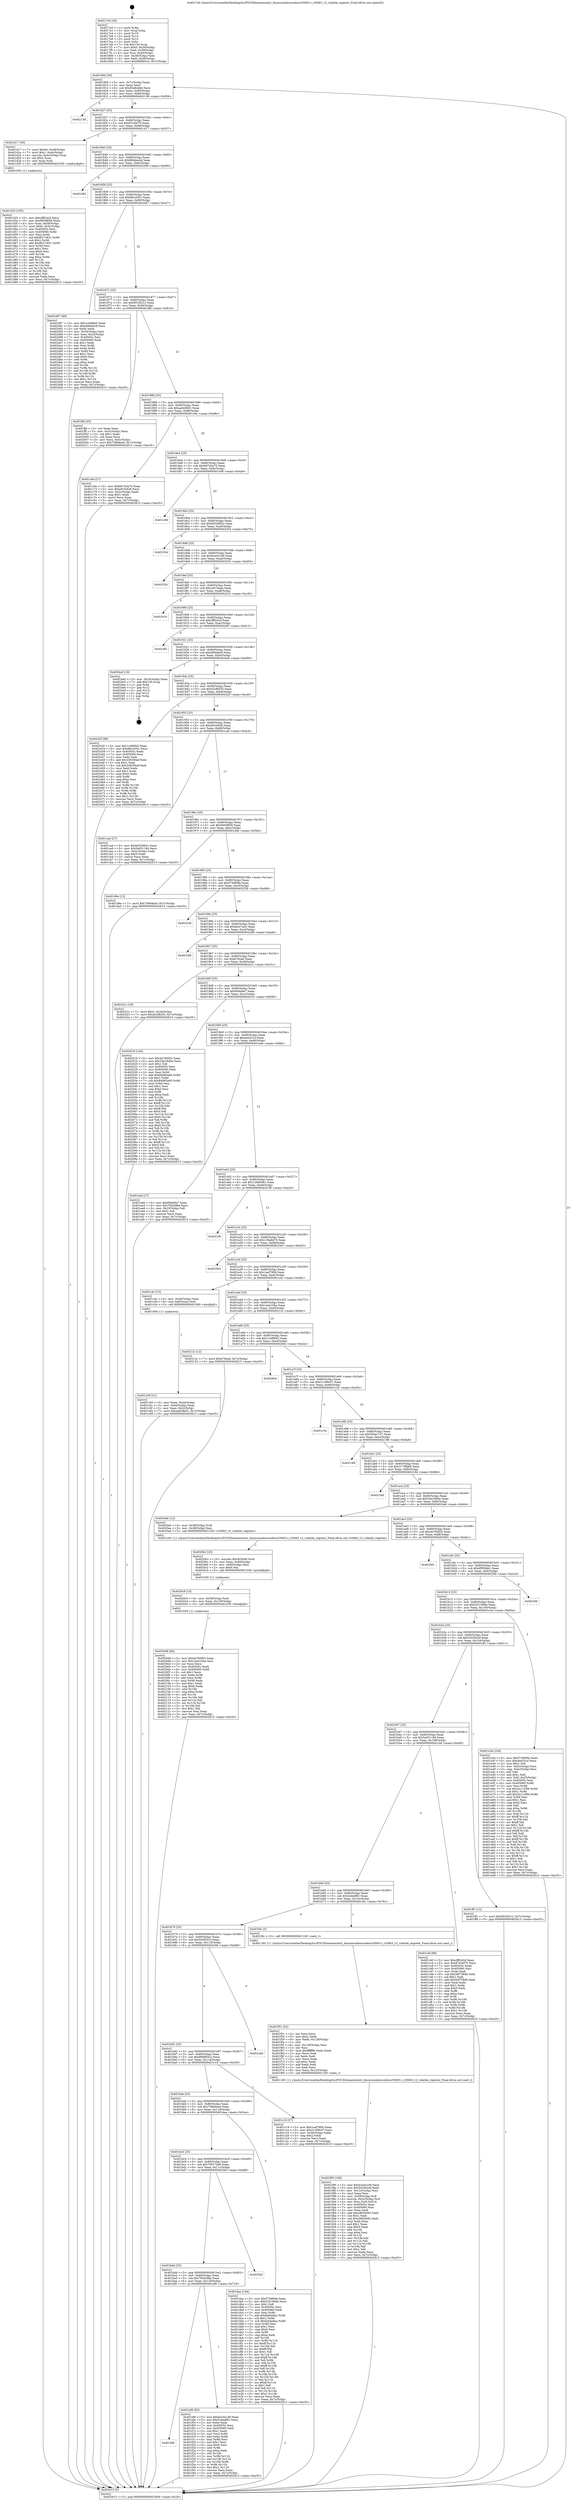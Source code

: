 digraph "0x4017e0" {
  label = "0x4017e0 (/mnt/c/Users/mathe/Desktop/tcc/POCII/binaries/extr_linuxsoundsoccodecsrt5663.c_rt5663_v2_volatile_register_Final-ollvm.out::main(0))"
  labelloc = "t"
  node[shape=record]

  Entry [label="",width=0.3,height=0.3,shape=circle,fillcolor=black,style=filled]
  "0x40180d" [label="{
     0x40180d [26]\l
     | [instrs]\l
     &nbsp;&nbsp;0x40180d \<+3\>: mov -0x7c(%rbp),%eax\l
     &nbsp;&nbsp;0x401810 \<+2\>: mov %eax,%ecx\l
     &nbsp;&nbsp;0x401812 \<+6\>: sub $0x83e8cb6d,%ecx\l
     &nbsp;&nbsp;0x401818 \<+3\>: mov %eax,-0x80(%rbp)\l
     &nbsp;&nbsp;0x40181b \<+6\>: mov %ecx,-0x84(%rbp)\l
     &nbsp;&nbsp;0x401821 \<+6\>: je 0000000000402138 \<main+0x958\>\l
  }"]
  "0x402138" [label="{
     0x402138\l
  }", style=dashed]
  "0x401827" [label="{
     0x401827 [25]\l
     | [instrs]\l
     &nbsp;&nbsp;0x401827 \<+5\>: jmp 000000000040182c \<main+0x4c\>\l
     &nbsp;&nbsp;0x40182c \<+3\>: mov -0x80(%rbp),%eax\l
     &nbsp;&nbsp;0x40182f \<+5\>: sub $0x87e3ef70,%eax\l
     &nbsp;&nbsp;0x401834 \<+6\>: mov %eax,-0x88(%rbp)\l
     &nbsp;&nbsp;0x40183a \<+6\>: je 0000000000401d17 \<main+0x537\>\l
  }"]
  Exit [label="",width=0.3,height=0.3,shape=circle,fillcolor=black,style=filled,peripheries=2]
  "0x401d17" [label="{
     0x401d17 [30]\l
     | [instrs]\l
     &nbsp;&nbsp;0x401d17 \<+7\>: movl $0x64,-0x48(%rbp)\l
     &nbsp;&nbsp;0x401d1e \<+7\>: movl $0x1,-0x4c(%rbp)\l
     &nbsp;&nbsp;0x401d25 \<+4\>: movslq -0x4c(%rbp),%rax\l
     &nbsp;&nbsp;0x401d29 \<+4\>: shl $0x2,%rax\l
     &nbsp;&nbsp;0x401d2d \<+3\>: mov %rax,%rdi\l
     &nbsp;&nbsp;0x401d30 \<+5\>: call 0000000000401050 \<malloc@plt\>\l
     | [calls]\l
     &nbsp;&nbsp;0x401050 \{1\} (unknown)\l
  }"]
  "0x401840" [label="{
     0x401840 [25]\l
     | [instrs]\l
     &nbsp;&nbsp;0x401840 \<+5\>: jmp 0000000000401845 \<main+0x65\>\l
     &nbsp;&nbsp;0x401845 \<+3\>: mov -0x80(%rbp),%eax\l
     &nbsp;&nbsp;0x401848 \<+5\>: sub $0x88d4ee4d,%eax\l
     &nbsp;&nbsp;0x40184d \<+6\>: mov %eax,-0x8c(%rbp)\l
     &nbsp;&nbsp;0x401853 \<+6\>: je 0000000000402360 \<main+0xb80\>\l
  }"]
  "0x4020d8" [label="{
     0x4020d8 [84]\l
     | [instrs]\l
     &nbsp;&nbsp;0x4020d8 \<+5\>: mov $0x4e760f25,%eax\l
     &nbsp;&nbsp;0x4020dd \<+5\>: mov $0x1ae41bba,%esi\l
     &nbsp;&nbsp;0x4020e2 \<+2\>: xor %ecx,%ecx\l
     &nbsp;&nbsp;0x4020e4 \<+7\>: mov 0x40505c,%edx\l
     &nbsp;&nbsp;0x4020eb \<+8\>: mov 0x405060,%r8d\l
     &nbsp;&nbsp;0x4020f3 \<+3\>: sub $0x1,%ecx\l
     &nbsp;&nbsp;0x4020f6 \<+3\>: mov %edx,%r9d\l
     &nbsp;&nbsp;0x4020f9 \<+3\>: add %ecx,%r9d\l
     &nbsp;&nbsp;0x4020fc \<+4\>: imul %r9d,%edx\l
     &nbsp;&nbsp;0x402100 \<+3\>: and $0x1,%edx\l
     &nbsp;&nbsp;0x402103 \<+3\>: cmp $0x0,%edx\l
     &nbsp;&nbsp;0x402106 \<+4\>: sete %r10b\l
     &nbsp;&nbsp;0x40210a \<+4\>: cmp $0xa,%r8d\l
     &nbsp;&nbsp;0x40210e \<+4\>: setl %r11b\l
     &nbsp;&nbsp;0x402112 \<+3\>: mov %r10b,%bl\l
     &nbsp;&nbsp;0x402115 \<+3\>: and %r11b,%bl\l
     &nbsp;&nbsp;0x402118 \<+3\>: xor %r11b,%r10b\l
     &nbsp;&nbsp;0x40211b \<+3\>: or %r10b,%bl\l
     &nbsp;&nbsp;0x40211e \<+3\>: test $0x1,%bl\l
     &nbsp;&nbsp;0x402121 \<+3\>: cmovne %esi,%eax\l
     &nbsp;&nbsp;0x402124 \<+3\>: mov %eax,-0x7c(%rbp)\l
     &nbsp;&nbsp;0x402127 \<+5\>: jmp 0000000000402615 \<main+0xe35\>\l
  }"]
  "0x402360" [label="{
     0x402360\l
  }", style=dashed]
  "0x401859" [label="{
     0x401859 [25]\l
     | [instrs]\l
     &nbsp;&nbsp;0x401859 \<+5\>: jmp 000000000040185e \<main+0x7e\>\l
     &nbsp;&nbsp;0x40185e \<+3\>: mov -0x80(%rbp),%eax\l
     &nbsp;&nbsp;0x401861 \<+5\>: sub $0x8fec4301,%eax\l
     &nbsp;&nbsp;0x401866 \<+6\>: mov %eax,-0x90(%rbp)\l
     &nbsp;&nbsp;0x40186c \<+6\>: je 0000000000402487 \<main+0xca7\>\l
  }"]
  "0x4020c9" [label="{
     0x4020c9 [15]\l
     | [instrs]\l
     &nbsp;&nbsp;0x4020c9 \<+4\>: mov -0x58(%rbp),%rdi\l
     &nbsp;&nbsp;0x4020cd \<+6\>: mov %eax,-0x130(%rbp)\l
     &nbsp;&nbsp;0x4020d3 \<+5\>: call 0000000000401030 \<free@plt\>\l
     | [calls]\l
     &nbsp;&nbsp;0x401030 \{1\} (unknown)\l
  }"]
  "0x402487" [label="{
     0x402487 [89]\l
     | [instrs]\l
     &nbsp;&nbsp;0x402487 \<+5\>: mov $0x1c488fe5,%eax\l
     &nbsp;&nbsp;0x40248c \<+5\>: mov $0xd0fdebc8,%ecx\l
     &nbsp;&nbsp;0x402491 \<+2\>: xor %edx,%edx\l
     &nbsp;&nbsp;0x402493 \<+3\>: mov -0x34(%rbp),%esi\l
     &nbsp;&nbsp;0x402496 \<+3\>: mov %esi,-0x24(%rbp)\l
     &nbsp;&nbsp;0x402499 \<+7\>: mov 0x40505c,%esi\l
     &nbsp;&nbsp;0x4024a0 \<+7\>: mov 0x405060,%edi\l
     &nbsp;&nbsp;0x4024a7 \<+3\>: sub $0x1,%edx\l
     &nbsp;&nbsp;0x4024aa \<+3\>: mov %esi,%r8d\l
     &nbsp;&nbsp;0x4024ad \<+3\>: add %edx,%r8d\l
     &nbsp;&nbsp;0x4024b0 \<+4\>: imul %r8d,%esi\l
     &nbsp;&nbsp;0x4024b4 \<+3\>: and $0x1,%esi\l
     &nbsp;&nbsp;0x4024b7 \<+3\>: cmp $0x0,%esi\l
     &nbsp;&nbsp;0x4024ba \<+4\>: sete %r9b\l
     &nbsp;&nbsp;0x4024be \<+3\>: cmp $0xa,%edi\l
     &nbsp;&nbsp;0x4024c1 \<+4\>: setl %r10b\l
     &nbsp;&nbsp;0x4024c5 \<+3\>: mov %r9b,%r11b\l
     &nbsp;&nbsp;0x4024c8 \<+3\>: and %r10b,%r11b\l
     &nbsp;&nbsp;0x4024cb \<+3\>: xor %r10b,%r9b\l
     &nbsp;&nbsp;0x4024ce \<+3\>: or %r9b,%r11b\l
     &nbsp;&nbsp;0x4024d1 \<+4\>: test $0x1,%r11b\l
     &nbsp;&nbsp;0x4024d5 \<+3\>: cmovne %ecx,%eax\l
     &nbsp;&nbsp;0x4024d8 \<+3\>: mov %eax,-0x7c(%rbp)\l
     &nbsp;&nbsp;0x4024db \<+5\>: jmp 0000000000402615 \<main+0xe35\>\l
  }"]
  "0x401872" [label="{
     0x401872 [25]\l
     | [instrs]\l
     &nbsp;&nbsp;0x401872 \<+5\>: jmp 0000000000401877 \<main+0x97\>\l
     &nbsp;&nbsp;0x401877 \<+3\>: mov -0x80(%rbp),%eax\l
     &nbsp;&nbsp;0x40187a \<+5\>: sub $0x9f100212,%eax\l
     &nbsp;&nbsp;0x40187f \<+6\>: mov %eax,-0x94(%rbp)\l
     &nbsp;&nbsp;0x401885 \<+6\>: je 0000000000401ffd \<main+0x81d\>\l
  }"]
  "0x4020b2" [label="{
     0x4020b2 [23]\l
     | [instrs]\l
     &nbsp;&nbsp;0x4020b2 \<+10\>: movabs $0x4030d6,%rdi\l
     &nbsp;&nbsp;0x4020bc \<+3\>: mov %eax,-0x60(%rbp)\l
     &nbsp;&nbsp;0x4020bf \<+3\>: mov -0x60(%rbp),%esi\l
     &nbsp;&nbsp;0x4020c2 \<+2\>: mov $0x0,%al\l
     &nbsp;&nbsp;0x4020c4 \<+5\>: call 0000000000401040 \<printf@plt\>\l
     | [calls]\l
     &nbsp;&nbsp;0x401040 \{1\} (unknown)\l
  }"]
  "0x401ffd" [label="{
     0x401ffd [25]\l
     | [instrs]\l
     &nbsp;&nbsp;0x401ffd \<+2\>: xor %eax,%eax\l
     &nbsp;&nbsp;0x401fff \<+3\>: mov -0x5c(%rbp),%ecx\l
     &nbsp;&nbsp;0x402002 \<+3\>: sub $0x1,%eax\l
     &nbsp;&nbsp;0x402005 \<+2\>: sub %eax,%ecx\l
     &nbsp;&nbsp;0x402007 \<+3\>: mov %ecx,-0x5c(%rbp)\l
     &nbsp;&nbsp;0x40200a \<+7\>: movl $0x7586dea0,-0x7c(%rbp)\l
     &nbsp;&nbsp;0x402011 \<+5\>: jmp 0000000000402615 \<main+0xe35\>\l
  }"]
  "0x40188b" [label="{
     0x40188b [25]\l
     | [instrs]\l
     &nbsp;&nbsp;0x40188b \<+5\>: jmp 0000000000401890 \<main+0xb0\>\l
     &nbsp;&nbsp;0x401890 \<+3\>: mov -0x80(%rbp),%eax\l
     &nbsp;&nbsp;0x401893 \<+5\>: sub $0xaa0c8b91,%eax\l
     &nbsp;&nbsp;0x401898 \<+6\>: mov %eax,-0x98(%rbp)\l
     &nbsp;&nbsp;0x40189e \<+6\>: je 0000000000401c6e \<main+0x48e\>\l
  }"]
  "0x401f85" [label="{
     0x401f85 [108]\l
     | [instrs]\l
     &nbsp;&nbsp;0x401f85 \<+5\>: mov $0xbce3e1d9,%ecx\l
     &nbsp;&nbsp;0x401f8a \<+5\>: mov $0x5425b2ef,%edx\l
     &nbsp;&nbsp;0x401f8f \<+6\>: mov -0x12c(%rbp),%esi\l
     &nbsp;&nbsp;0x401f95 \<+3\>: imul %eax,%esi\l
     &nbsp;&nbsp;0x401f98 \<+4\>: mov -0x58(%rbp),%r8\l
     &nbsp;&nbsp;0x401f9c \<+4\>: movslq -0x5c(%rbp),%r9\l
     &nbsp;&nbsp;0x401fa0 \<+4\>: mov %esi,(%r8,%r9,4)\l
     &nbsp;&nbsp;0x401fa4 \<+7\>: mov 0x40505c,%eax\l
     &nbsp;&nbsp;0x401fab \<+7\>: mov 0x405060,%esi\l
     &nbsp;&nbsp;0x401fb2 \<+2\>: mov %eax,%edi\l
     &nbsp;&nbsp;0x401fb4 \<+6\>: add $0xc982b092,%edi\l
     &nbsp;&nbsp;0x401fba \<+3\>: sub $0x1,%edi\l
     &nbsp;&nbsp;0x401fbd \<+6\>: sub $0xc982b092,%edi\l
     &nbsp;&nbsp;0x401fc3 \<+3\>: imul %edi,%eax\l
     &nbsp;&nbsp;0x401fc6 \<+3\>: and $0x1,%eax\l
     &nbsp;&nbsp;0x401fc9 \<+3\>: cmp $0x0,%eax\l
     &nbsp;&nbsp;0x401fcc \<+4\>: sete %r10b\l
     &nbsp;&nbsp;0x401fd0 \<+3\>: cmp $0xa,%esi\l
     &nbsp;&nbsp;0x401fd3 \<+4\>: setl %r11b\l
     &nbsp;&nbsp;0x401fd7 \<+3\>: mov %r10b,%bl\l
     &nbsp;&nbsp;0x401fda \<+3\>: and %r11b,%bl\l
     &nbsp;&nbsp;0x401fdd \<+3\>: xor %r11b,%r10b\l
     &nbsp;&nbsp;0x401fe0 \<+3\>: or %r10b,%bl\l
     &nbsp;&nbsp;0x401fe3 \<+3\>: test $0x1,%bl\l
     &nbsp;&nbsp;0x401fe6 \<+3\>: cmovne %edx,%ecx\l
     &nbsp;&nbsp;0x401fe9 \<+3\>: mov %ecx,-0x7c(%rbp)\l
     &nbsp;&nbsp;0x401fec \<+5\>: jmp 0000000000402615 \<main+0xe35\>\l
  }"]
  "0x401c6e" [label="{
     0x401c6e [27]\l
     | [instrs]\l
     &nbsp;&nbsp;0x401c6e \<+5\>: mov $0xb6743a70,%eax\l
     &nbsp;&nbsp;0x401c73 \<+5\>: mov $0xe91fc828,%ecx\l
     &nbsp;&nbsp;0x401c78 \<+3\>: mov -0x2c(%rbp),%edx\l
     &nbsp;&nbsp;0x401c7b \<+3\>: cmp $0x1,%edx\l
     &nbsp;&nbsp;0x401c7e \<+3\>: cmovl %ecx,%eax\l
     &nbsp;&nbsp;0x401c81 \<+3\>: mov %eax,-0x7c(%rbp)\l
     &nbsp;&nbsp;0x401c84 \<+5\>: jmp 0000000000402615 \<main+0xe35\>\l
  }"]
  "0x4018a4" [label="{
     0x4018a4 [25]\l
     | [instrs]\l
     &nbsp;&nbsp;0x4018a4 \<+5\>: jmp 00000000004018a9 \<main+0xc9\>\l
     &nbsp;&nbsp;0x4018a9 \<+3\>: mov -0x80(%rbp),%eax\l
     &nbsp;&nbsp;0x4018ac \<+5\>: sub $0xb6743a70,%eax\l
     &nbsp;&nbsp;0x4018b1 \<+6\>: mov %eax,-0x9c(%rbp)\l
     &nbsp;&nbsp;0x4018b7 \<+6\>: je 0000000000401c89 \<main+0x4a9\>\l
  }"]
  "0x401f51" [label="{
     0x401f51 [52]\l
     | [instrs]\l
     &nbsp;&nbsp;0x401f51 \<+2\>: xor %ecx,%ecx\l
     &nbsp;&nbsp;0x401f53 \<+5\>: mov $0x2,%edx\l
     &nbsp;&nbsp;0x401f58 \<+6\>: mov %edx,-0x128(%rbp)\l
     &nbsp;&nbsp;0x401f5e \<+1\>: cltd\l
     &nbsp;&nbsp;0x401f5f \<+6\>: mov -0x128(%rbp),%esi\l
     &nbsp;&nbsp;0x401f65 \<+2\>: idiv %esi\l
     &nbsp;&nbsp;0x401f67 \<+6\>: imul $0xfffffffe,%edx,%edx\l
     &nbsp;&nbsp;0x401f6d \<+2\>: mov %ecx,%edi\l
     &nbsp;&nbsp;0x401f6f \<+2\>: sub %edx,%edi\l
     &nbsp;&nbsp;0x401f71 \<+2\>: mov %ecx,%edx\l
     &nbsp;&nbsp;0x401f73 \<+3\>: sub $0x1,%edx\l
     &nbsp;&nbsp;0x401f76 \<+2\>: add %edx,%edi\l
     &nbsp;&nbsp;0x401f78 \<+2\>: sub %edi,%ecx\l
     &nbsp;&nbsp;0x401f7a \<+6\>: mov %ecx,-0x12c(%rbp)\l
     &nbsp;&nbsp;0x401f80 \<+5\>: call 0000000000401160 \<next_i\>\l
     | [calls]\l
     &nbsp;&nbsp;0x401160 \{1\} (/mnt/c/Users/mathe/Desktop/tcc/POCII/binaries/extr_linuxsoundsoccodecsrt5663.c_rt5663_v2_volatile_register_Final-ollvm.out::next_i)\l
  }"]
  "0x401c89" [label="{
     0x401c89\l
  }", style=dashed]
  "0x4018bd" [label="{
     0x4018bd [25]\l
     | [instrs]\l
     &nbsp;&nbsp;0x4018bd \<+5\>: jmp 00000000004018c2 \<main+0xe2\>\l
     &nbsp;&nbsp;0x4018c2 \<+3\>: mov -0x80(%rbp),%eax\l
     &nbsp;&nbsp;0x4018c5 \<+5\>: sub $0xb935882c,%eax\l
     &nbsp;&nbsp;0x4018ca \<+6\>: mov %eax,-0xa0(%rbp)\l
     &nbsp;&nbsp;0x4018d0 \<+6\>: je 0000000000402354 \<main+0xb74\>\l
  }"]
  "0x401bf6" [label="{
     0x401bf6\l
  }", style=dashed]
  "0x402354" [label="{
     0x402354\l
  }", style=dashed]
  "0x4018d6" [label="{
     0x4018d6 [25]\l
     | [instrs]\l
     &nbsp;&nbsp;0x4018d6 \<+5\>: jmp 00000000004018db \<main+0xfb\>\l
     &nbsp;&nbsp;0x4018db \<+3\>: mov -0x80(%rbp),%eax\l
     &nbsp;&nbsp;0x4018de \<+5\>: sub $0xbce3e1d9,%eax\l
     &nbsp;&nbsp;0x4018e3 \<+6\>: mov %eax,-0xa4(%rbp)\l
     &nbsp;&nbsp;0x4018e9 \<+6\>: je 0000000000402534 \<main+0xd54\>\l
  }"]
  "0x401ef9" [label="{
     0x401ef9 [83]\l
     | [instrs]\l
     &nbsp;&nbsp;0x401ef9 \<+5\>: mov $0xbce3e1d9,%eax\l
     &nbsp;&nbsp;0x401efe \<+5\>: mov $0x5cded8f1,%ecx\l
     &nbsp;&nbsp;0x401f03 \<+2\>: xor %edx,%edx\l
     &nbsp;&nbsp;0x401f05 \<+7\>: mov 0x40505c,%esi\l
     &nbsp;&nbsp;0x401f0c \<+7\>: mov 0x405060,%edi\l
     &nbsp;&nbsp;0x401f13 \<+3\>: sub $0x1,%edx\l
     &nbsp;&nbsp;0x401f16 \<+3\>: mov %esi,%r8d\l
     &nbsp;&nbsp;0x401f19 \<+3\>: add %edx,%r8d\l
     &nbsp;&nbsp;0x401f1c \<+4\>: imul %r8d,%esi\l
     &nbsp;&nbsp;0x401f20 \<+3\>: and $0x1,%esi\l
     &nbsp;&nbsp;0x401f23 \<+3\>: cmp $0x0,%esi\l
     &nbsp;&nbsp;0x401f26 \<+4\>: sete %r9b\l
     &nbsp;&nbsp;0x401f2a \<+3\>: cmp $0xa,%edi\l
     &nbsp;&nbsp;0x401f2d \<+4\>: setl %r10b\l
     &nbsp;&nbsp;0x401f31 \<+3\>: mov %r9b,%r11b\l
     &nbsp;&nbsp;0x401f34 \<+3\>: and %r10b,%r11b\l
     &nbsp;&nbsp;0x401f37 \<+3\>: xor %r10b,%r9b\l
     &nbsp;&nbsp;0x401f3a \<+3\>: or %r9b,%r11b\l
     &nbsp;&nbsp;0x401f3d \<+4\>: test $0x1,%r11b\l
     &nbsp;&nbsp;0x401f41 \<+3\>: cmovne %ecx,%eax\l
     &nbsp;&nbsp;0x401f44 \<+3\>: mov %eax,-0x7c(%rbp)\l
     &nbsp;&nbsp;0x401f47 \<+5\>: jmp 0000000000402615 \<main+0xe35\>\l
  }"]
  "0x402534" [label="{
     0x402534\l
  }", style=dashed]
  "0x4018ef" [label="{
     0x4018ef [25]\l
     | [instrs]\l
     &nbsp;&nbsp;0x4018ef \<+5\>: jmp 00000000004018f4 \<main+0x114\>\l
     &nbsp;&nbsp;0x4018f4 \<+3\>: mov -0x80(%rbp),%eax\l
     &nbsp;&nbsp;0x4018f7 \<+5\>: sub $0xce079aab,%eax\l
     &nbsp;&nbsp;0x4018fc \<+6\>: mov %eax,-0xa8(%rbp)\l
     &nbsp;&nbsp;0x401902 \<+6\>: je 0000000000402410 \<main+0xc30\>\l
  }"]
  "0x401bdd" [label="{
     0x401bdd [25]\l
     | [instrs]\l
     &nbsp;&nbsp;0x401bdd \<+5\>: jmp 0000000000401be2 \<main+0x402\>\l
     &nbsp;&nbsp;0x401be2 \<+3\>: mov -0x80(%rbp),%eax\l
     &nbsp;&nbsp;0x401be5 \<+5\>: sub $0x7f5d288a,%eax\l
     &nbsp;&nbsp;0x401bea \<+6\>: mov %eax,-0x120(%rbp)\l
     &nbsp;&nbsp;0x401bf0 \<+6\>: je 0000000000401ef9 \<main+0x719\>\l
  }"]
  "0x402410" [label="{
     0x402410\l
  }", style=dashed]
  "0x401908" [label="{
     0x401908 [25]\l
     | [instrs]\l
     &nbsp;&nbsp;0x401908 \<+5\>: jmp 000000000040190d \<main+0x12d\>\l
     &nbsp;&nbsp;0x40190d \<+3\>: mov -0x80(%rbp),%eax\l
     &nbsp;&nbsp;0x401910 \<+5\>: sub $0xcfff242d,%eax\l
     &nbsp;&nbsp;0x401915 \<+6\>: mov %eax,-0xac(%rbp)\l
     &nbsp;&nbsp;0x40191b \<+6\>: je 00000000004024f3 \<main+0xd13\>\l
  }"]
  "0x4025bf" [label="{
     0x4025bf\l
  }", style=dashed]
  "0x4024f3" [label="{
     0x4024f3\l
  }", style=dashed]
  "0x401921" [label="{
     0x401921 [25]\l
     | [instrs]\l
     &nbsp;&nbsp;0x401921 \<+5\>: jmp 0000000000401926 \<main+0x146\>\l
     &nbsp;&nbsp;0x401926 \<+3\>: mov -0x80(%rbp),%eax\l
     &nbsp;&nbsp;0x401929 \<+5\>: sub $0xd0fdebc8,%eax\l
     &nbsp;&nbsp;0x40192e \<+6\>: mov %eax,-0xb0(%rbp)\l
     &nbsp;&nbsp;0x401934 \<+6\>: je 00000000004024e0 \<main+0xd00\>\l
  }"]
  "0x401bc4" [label="{
     0x401bc4 [25]\l
     | [instrs]\l
     &nbsp;&nbsp;0x401bc4 \<+5\>: jmp 0000000000401bc9 \<main+0x3e9\>\l
     &nbsp;&nbsp;0x401bc9 \<+3\>: mov -0x80(%rbp),%eax\l
     &nbsp;&nbsp;0x401bcc \<+5\>: sub $0x76917dd0,%eax\l
     &nbsp;&nbsp;0x401bd1 \<+6\>: mov %eax,-0x11c(%rbp)\l
     &nbsp;&nbsp;0x401bd7 \<+6\>: je 00000000004025bf \<main+0xddf\>\l
  }"]
  "0x4024e0" [label="{
     0x4024e0 [19]\l
     | [instrs]\l
     &nbsp;&nbsp;0x4024e0 \<+3\>: mov -0x24(%rbp),%eax\l
     &nbsp;&nbsp;0x4024e3 \<+7\>: add $0x130,%rsp\l
     &nbsp;&nbsp;0x4024ea \<+1\>: pop %rbx\l
     &nbsp;&nbsp;0x4024eb \<+2\>: pop %r12\l
     &nbsp;&nbsp;0x4024ed \<+2\>: pop %r14\l
     &nbsp;&nbsp;0x4024ef \<+2\>: pop %r15\l
     &nbsp;&nbsp;0x4024f1 \<+1\>: pop %rbp\l
     &nbsp;&nbsp;0x4024f2 \<+1\>: ret\l
  }"]
  "0x40193a" [label="{
     0x40193a [25]\l
     | [instrs]\l
     &nbsp;&nbsp;0x40193a \<+5\>: jmp 000000000040193f \<main+0x15f\>\l
     &nbsp;&nbsp;0x40193f \<+3\>: mov -0x80(%rbp),%eax\l
     &nbsp;&nbsp;0x401942 \<+5\>: sub $0xd2cf8255,%eax\l
     &nbsp;&nbsp;0x401947 \<+6\>: mov %eax,-0xb4(%rbp)\l
     &nbsp;&nbsp;0x40194d \<+6\>: je 000000000040242f \<main+0xc4f\>\l
  }"]
  "0x401daa" [label="{
     0x401daa [144]\l
     | [instrs]\l
     &nbsp;&nbsp;0x401daa \<+5\>: mov $0xf73990fa,%eax\l
     &nbsp;&nbsp;0x401daf \<+5\>: mov $0x5251994e,%ecx\l
     &nbsp;&nbsp;0x401db4 \<+2\>: mov $0x1,%dl\l
     &nbsp;&nbsp;0x401db6 \<+7\>: mov 0x40505c,%esi\l
     &nbsp;&nbsp;0x401dbd \<+7\>: mov 0x405060,%edi\l
     &nbsp;&nbsp;0x401dc4 \<+3\>: mov %esi,%r8d\l
     &nbsp;&nbsp;0x401dc7 \<+7\>: add $0xfa0da9a2,%r8d\l
     &nbsp;&nbsp;0x401dce \<+4\>: sub $0x1,%r8d\l
     &nbsp;&nbsp;0x401dd2 \<+7\>: sub $0xfa0da9a2,%r8d\l
     &nbsp;&nbsp;0x401dd9 \<+4\>: imul %r8d,%esi\l
     &nbsp;&nbsp;0x401ddd \<+3\>: and $0x1,%esi\l
     &nbsp;&nbsp;0x401de0 \<+3\>: cmp $0x0,%esi\l
     &nbsp;&nbsp;0x401de3 \<+4\>: sete %r9b\l
     &nbsp;&nbsp;0x401de7 \<+3\>: cmp $0xa,%edi\l
     &nbsp;&nbsp;0x401dea \<+4\>: setl %r10b\l
     &nbsp;&nbsp;0x401dee \<+3\>: mov %r9b,%r11b\l
     &nbsp;&nbsp;0x401df1 \<+4\>: xor $0xff,%r11b\l
     &nbsp;&nbsp;0x401df5 \<+3\>: mov %r10b,%bl\l
     &nbsp;&nbsp;0x401df8 \<+3\>: xor $0xff,%bl\l
     &nbsp;&nbsp;0x401dfb \<+3\>: xor $0x1,%dl\l
     &nbsp;&nbsp;0x401dfe \<+3\>: mov %r11b,%r14b\l
     &nbsp;&nbsp;0x401e01 \<+4\>: and $0xff,%r14b\l
     &nbsp;&nbsp;0x401e05 \<+3\>: and %dl,%r9b\l
     &nbsp;&nbsp;0x401e08 \<+3\>: mov %bl,%r15b\l
     &nbsp;&nbsp;0x401e0b \<+4\>: and $0xff,%r15b\l
     &nbsp;&nbsp;0x401e0f \<+3\>: and %dl,%r10b\l
     &nbsp;&nbsp;0x401e12 \<+3\>: or %r9b,%r14b\l
     &nbsp;&nbsp;0x401e15 \<+3\>: or %r10b,%r15b\l
     &nbsp;&nbsp;0x401e18 \<+3\>: xor %r15b,%r14b\l
     &nbsp;&nbsp;0x401e1b \<+3\>: or %bl,%r11b\l
     &nbsp;&nbsp;0x401e1e \<+4\>: xor $0xff,%r11b\l
     &nbsp;&nbsp;0x401e22 \<+3\>: or $0x1,%dl\l
     &nbsp;&nbsp;0x401e25 \<+3\>: and %dl,%r11b\l
     &nbsp;&nbsp;0x401e28 \<+3\>: or %r11b,%r14b\l
     &nbsp;&nbsp;0x401e2b \<+4\>: test $0x1,%r14b\l
     &nbsp;&nbsp;0x401e2f \<+3\>: cmovne %ecx,%eax\l
     &nbsp;&nbsp;0x401e32 \<+3\>: mov %eax,-0x7c(%rbp)\l
     &nbsp;&nbsp;0x401e35 \<+5\>: jmp 0000000000402615 \<main+0xe35\>\l
  }"]
  "0x40242f" [label="{
     0x40242f [88]\l
     | [instrs]\l
     &nbsp;&nbsp;0x40242f \<+5\>: mov $0x1c488fe5,%eax\l
     &nbsp;&nbsp;0x402434 \<+5\>: mov $0x8fec4301,%ecx\l
     &nbsp;&nbsp;0x402439 \<+7\>: mov 0x40505c,%edx\l
     &nbsp;&nbsp;0x402440 \<+7\>: mov 0x405060,%esi\l
     &nbsp;&nbsp;0x402447 \<+2\>: mov %edx,%edi\l
     &nbsp;&nbsp;0x402449 \<+6\>: add $0x338394af,%edi\l
     &nbsp;&nbsp;0x40244f \<+3\>: sub $0x1,%edi\l
     &nbsp;&nbsp;0x402452 \<+6\>: sub $0x338394af,%edi\l
     &nbsp;&nbsp;0x402458 \<+3\>: imul %edi,%edx\l
     &nbsp;&nbsp;0x40245b \<+3\>: and $0x1,%edx\l
     &nbsp;&nbsp;0x40245e \<+3\>: cmp $0x0,%edx\l
     &nbsp;&nbsp;0x402461 \<+4\>: sete %r8b\l
     &nbsp;&nbsp;0x402465 \<+3\>: cmp $0xa,%esi\l
     &nbsp;&nbsp;0x402468 \<+4\>: setl %r9b\l
     &nbsp;&nbsp;0x40246c \<+3\>: mov %r8b,%r10b\l
     &nbsp;&nbsp;0x40246f \<+3\>: and %r9b,%r10b\l
     &nbsp;&nbsp;0x402472 \<+3\>: xor %r9b,%r8b\l
     &nbsp;&nbsp;0x402475 \<+3\>: or %r8b,%r10b\l
     &nbsp;&nbsp;0x402478 \<+4\>: test $0x1,%r10b\l
     &nbsp;&nbsp;0x40247c \<+3\>: cmovne %ecx,%eax\l
     &nbsp;&nbsp;0x40247f \<+3\>: mov %eax,-0x7c(%rbp)\l
     &nbsp;&nbsp;0x402482 \<+5\>: jmp 0000000000402615 \<main+0xe35\>\l
  }"]
  "0x401953" [label="{
     0x401953 [25]\l
     | [instrs]\l
     &nbsp;&nbsp;0x401953 \<+5\>: jmp 0000000000401958 \<main+0x178\>\l
     &nbsp;&nbsp;0x401958 \<+3\>: mov -0x80(%rbp),%eax\l
     &nbsp;&nbsp;0x40195b \<+5\>: sub $0xe91fc828,%eax\l
     &nbsp;&nbsp;0x401960 \<+6\>: mov %eax,-0xb8(%rbp)\l
     &nbsp;&nbsp;0x401966 \<+6\>: je 0000000000401ca4 \<main+0x4c4\>\l
  }"]
  "0x401d35" [label="{
     0x401d35 [105]\l
     | [instrs]\l
     &nbsp;&nbsp;0x401d35 \<+5\>: mov $0xcfff242d,%ecx\l
     &nbsp;&nbsp;0x401d3a \<+5\>: mov $0xf405f859,%edx\l
     &nbsp;&nbsp;0x401d3f \<+4\>: mov %rax,-0x58(%rbp)\l
     &nbsp;&nbsp;0x401d43 \<+7\>: movl $0x0,-0x5c(%rbp)\l
     &nbsp;&nbsp;0x401d4a \<+7\>: mov 0x40505c,%esi\l
     &nbsp;&nbsp;0x401d51 \<+8\>: mov 0x405060,%r8d\l
     &nbsp;&nbsp;0x401d59 \<+3\>: mov %esi,%r9d\l
     &nbsp;&nbsp;0x401d5c \<+7\>: sub $0xfb27c831,%r9d\l
     &nbsp;&nbsp;0x401d63 \<+4\>: sub $0x1,%r9d\l
     &nbsp;&nbsp;0x401d67 \<+7\>: add $0xfb27c831,%r9d\l
     &nbsp;&nbsp;0x401d6e \<+4\>: imul %r9d,%esi\l
     &nbsp;&nbsp;0x401d72 \<+3\>: and $0x1,%esi\l
     &nbsp;&nbsp;0x401d75 \<+3\>: cmp $0x0,%esi\l
     &nbsp;&nbsp;0x401d78 \<+4\>: sete %r10b\l
     &nbsp;&nbsp;0x401d7c \<+4\>: cmp $0xa,%r8d\l
     &nbsp;&nbsp;0x401d80 \<+4\>: setl %r11b\l
     &nbsp;&nbsp;0x401d84 \<+3\>: mov %r10b,%bl\l
     &nbsp;&nbsp;0x401d87 \<+3\>: and %r11b,%bl\l
     &nbsp;&nbsp;0x401d8a \<+3\>: xor %r11b,%r10b\l
     &nbsp;&nbsp;0x401d8d \<+3\>: or %r10b,%bl\l
     &nbsp;&nbsp;0x401d90 \<+3\>: test $0x1,%bl\l
     &nbsp;&nbsp;0x401d93 \<+3\>: cmovne %edx,%ecx\l
     &nbsp;&nbsp;0x401d96 \<+3\>: mov %ecx,-0x7c(%rbp)\l
     &nbsp;&nbsp;0x401d99 \<+5\>: jmp 0000000000402615 \<main+0xe35\>\l
  }"]
  "0x401ca4" [label="{
     0x401ca4 [27]\l
     | [instrs]\l
     &nbsp;&nbsp;0x401ca4 \<+5\>: mov $0xb935882c,%eax\l
     &nbsp;&nbsp;0x401ca9 \<+5\>: mov $0x5a051184,%ecx\l
     &nbsp;&nbsp;0x401cae \<+3\>: mov -0x2c(%rbp),%edx\l
     &nbsp;&nbsp;0x401cb1 \<+3\>: cmp $0x0,%edx\l
     &nbsp;&nbsp;0x401cb4 \<+3\>: cmove %ecx,%eax\l
     &nbsp;&nbsp;0x401cb7 \<+3\>: mov %eax,-0x7c(%rbp)\l
     &nbsp;&nbsp;0x401cba \<+5\>: jmp 0000000000402615 \<main+0xe35\>\l
  }"]
  "0x40196c" [label="{
     0x40196c [25]\l
     | [instrs]\l
     &nbsp;&nbsp;0x40196c \<+5\>: jmp 0000000000401971 \<main+0x191\>\l
     &nbsp;&nbsp;0x401971 \<+3\>: mov -0x80(%rbp),%eax\l
     &nbsp;&nbsp;0x401974 \<+5\>: sub $0xf405f859,%eax\l
     &nbsp;&nbsp;0x401979 \<+6\>: mov %eax,-0xbc(%rbp)\l
     &nbsp;&nbsp;0x40197f \<+6\>: je 0000000000401d9e \<main+0x5be\>\l
  }"]
  "0x401c59" [label="{
     0x401c59 [21]\l
     | [instrs]\l
     &nbsp;&nbsp;0x401c59 \<+3\>: mov %eax,-0x44(%rbp)\l
     &nbsp;&nbsp;0x401c5c \<+3\>: mov -0x44(%rbp),%eax\l
     &nbsp;&nbsp;0x401c5f \<+3\>: mov %eax,-0x2c(%rbp)\l
     &nbsp;&nbsp;0x401c62 \<+7\>: movl $0xaa0c8b91,-0x7c(%rbp)\l
     &nbsp;&nbsp;0x401c69 \<+5\>: jmp 0000000000402615 \<main+0xe35\>\l
  }"]
  "0x401d9e" [label="{
     0x401d9e [12]\l
     | [instrs]\l
     &nbsp;&nbsp;0x401d9e \<+7\>: movl $0x7586dea0,-0x7c(%rbp)\l
     &nbsp;&nbsp;0x401da5 \<+5\>: jmp 0000000000402615 \<main+0xe35\>\l
  }"]
  "0x401985" [label="{
     0x401985 [25]\l
     | [instrs]\l
     &nbsp;&nbsp;0x401985 \<+5\>: jmp 000000000040198a \<main+0x1aa\>\l
     &nbsp;&nbsp;0x40198a \<+3\>: mov -0x80(%rbp),%eax\l
     &nbsp;&nbsp;0x40198d \<+5\>: sub $0xf73990fa,%eax\l
     &nbsp;&nbsp;0x401992 \<+6\>: mov %eax,-0xc0(%rbp)\l
     &nbsp;&nbsp;0x401998 \<+6\>: je 0000000000402528 \<main+0xd48\>\l
  }"]
  "0x4017e0" [label="{
     0x4017e0 [45]\l
     | [instrs]\l
     &nbsp;&nbsp;0x4017e0 \<+1\>: push %rbp\l
     &nbsp;&nbsp;0x4017e1 \<+3\>: mov %rsp,%rbp\l
     &nbsp;&nbsp;0x4017e4 \<+2\>: push %r15\l
     &nbsp;&nbsp;0x4017e6 \<+2\>: push %r14\l
     &nbsp;&nbsp;0x4017e8 \<+2\>: push %r12\l
     &nbsp;&nbsp;0x4017ea \<+1\>: push %rbx\l
     &nbsp;&nbsp;0x4017eb \<+7\>: sub $0x130,%rsp\l
     &nbsp;&nbsp;0x4017f2 \<+7\>: movl $0x0,-0x34(%rbp)\l
     &nbsp;&nbsp;0x4017f9 \<+3\>: mov %edi,-0x38(%rbp)\l
     &nbsp;&nbsp;0x4017fc \<+4\>: mov %rsi,-0x40(%rbp)\l
     &nbsp;&nbsp;0x401800 \<+3\>: mov -0x38(%rbp),%edi\l
     &nbsp;&nbsp;0x401803 \<+3\>: mov %edi,-0x30(%rbp)\l
     &nbsp;&nbsp;0x401806 \<+7\>: movl $0x666893c2,-0x7c(%rbp)\l
  }"]
  "0x402528" [label="{
     0x402528\l
  }", style=dashed]
  "0x40199e" [label="{
     0x40199e [25]\l
     | [instrs]\l
     &nbsp;&nbsp;0x40199e \<+5\>: jmp 00000000004019a3 \<main+0x1c3\>\l
     &nbsp;&nbsp;0x4019a3 \<+3\>: mov -0x80(%rbp),%eax\l
     &nbsp;&nbsp;0x4019a6 \<+5\>: sub $0xfac07a03,%eax\l
     &nbsp;&nbsp;0x4019ab \<+6\>: mov %eax,-0xc4(%rbp)\l
     &nbsp;&nbsp;0x4019b1 \<+6\>: je 0000000000402286 \<main+0xaa6\>\l
  }"]
  "0x402615" [label="{
     0x402615 [5]\l
     | [instrs]\l
     &nbsp;&nbsp;0x402615 \<+5\>: jmp 000000000040180d \<main+0x2d\>\l
  }"]
  "0x402286" [label="{
     0x402286\l
  }", style=dashed]
  "0x4019b7" [label="{
     0x4019b7 [25]\l
     | [instrs]\l
     &nbsp;&nbsp;0x4019b7 \<+5\>: jmp 00000000004019bc \<main+0x1dc\>\l
     &nbsp;&nbsp;0x4019bc \<+3\>: mov -0x80(%rbp),%eax\l
     &nbsp;&nbsp;0x4019bf \<+5\>: sub $0xb76ea6,%eax\l
     &nbsp;&nbsp;0x4019c4 \<+6\>: mov %eax,-0xc8(%rbp)\l
     &nbsp;&nbsp;0x4019ca \<+6\>: je 000000000040241c \<main+0xc3c\>\l
  }"]
  "0x401bab" [label="{
     0x401bab [25]\l
     | [instrs]\l
     &nbsp;&nbsp;0x401bab \<+5\>: jmp 0000000000401bb0 \<main+0x3d0\>\l
     &nbsp;&nbsp;0x401bb0 \<+3\>: mov -0x80(%rbp),%eax\l
     &nbsp;&nbsp;0x401bb3 \<+5\>: sub $0x7586dea0,%eax\l
     &nbsp;&nbsp;0x401bb8 \<+6\>: mov %eax,-0x118(%rbp)\l
     &nbsp;&nbsp;0x401bbe \<+6\>: je 0000000000401daa \<main+0x5ca\>\l
  }"]
  "0x40241c" [label="{
     0x40241c [19]\l
     | [instrs]\l
     &nbsp;&nbsp;0x40241c \<+7\>: movl $0x0,-0x34(%rbp)\l
     &nbsp;&nbsp;0x402423 \<+7\>: movl $0xd2cf8255,-0x7c(%rbp)\l
     &nbsp;&nbsp;0x40242a \<+5\>: jmp 0000000000402615 \<main+0xe35\>\l
  }"]
  "0x4019d0" [label="{
     0x4019d0 [25]\l
     | [instrs]\l
     &nbsp;&nbsp;0x4019d0 \<+5\>: jmp 00000000004019d5 \<main+0x1f5\>\l
     &nbsp;&nbsp;0x4019d5 \<+3\>: mov -0x80(%rbp),%eax\l
     &nbsp;&nbsp;0x4019d8 \<+5\>: sub $0x846d9a7,%eax\l
     &nbsp;&nbsp;0x4019dd \<+6\>: mov %eax,-0xcc(%rbp)\l
     &nbsp;&nbsp;0x4019e3 \<+6\>: je 0000000000402016 \<main+0x836\>\l
  }"]
  "0x401c19" [label="{
     0x401c19 [27]\l
     | [instrs]\l
     &nbsp;&nbsp;0x401c19 \<+5\>: mov $0x1aaf780b,%eax\l
     &nbsp;&nbsp;0x401c1e \<+5\>: mov $0x21c89e37,%ecx\l
     &nbsp;&nbsp;0x401c23 \<+3\>: mov -0x30(%rbp),%edx\l
     &nbsp;&nbsp;0x401c26 \<+3\>: cmp $0x2,%edx\l
     &nbsp;&nbsp;0x401c29 \<+3\>: cmovne %ecx,%eax\l
     &nbsp;&nbsp;0x401c2c \<+3\>: mov %eax,-0x7c(%rbp)\l
     &nbsp;&nbsp;0x401c2f \<+5\>: jmp 0000000000402615 \<main+0xe35\>\l
  }"]
  "0x402016" [label="{
     0x402016 [144]\l
     | [instrs]\l
     &nbsp;&nbsp;0x402016 \<+5\>: mov $0x4e760f25,%eax\l
     &nbsp;&nbsp;0x40201b \<+5\>: mov $0x34d18d0a,%ecx\l
     &nbsp;&nbsp;0x402020 \<+2\>: mov $0x1,%dl\l
     &nbsp;&nbsp;0x402022 \<+7\>: mov 0x40505c,%esi\l
     &nbsp;&nbsp;0x402029 \<+7\>: mov 0x405060,%edi\l
     &nbsp;&nbsp;0x402030 \<+3\>: mov %esi,%r8d\l
     &nbsp;&nbsp;0x402033 \<+7\>: add $0x84d83a60,%r8d\l
     &nbsp;&nbsp;0x40203a \<+4\>: sub $0x1,%r8d\l
     &nbsp;&nbsp;0x40203e \<+7\>: sub $0x84d83a60,%r8d\l
     &nbsp;&nbsp;0x402045 \<+4\>: imul %r8d,%esi\l
     &nbsp;&nbsp;0x402049 \<+3\>: and $0x1,%esi\l
     &nbsp;&nbsp;0x40204c \<+3\>: cmp $0x0,%esi\l
     &nbsp;&nbsp;0x40204f \<+4\>: sete %r9b\l
     &nbsp;&nbsp;0x402053 \<+3\>: cmp $0xa,%edi\l
     &nbsp;&nbsp;0x402056 \<+4\>: setl %r10b\l
     &nbsp;&nbsp;0x40205a \<+3\>: mov %r9b,%r11b\l
     &nbsp;&nbsp;0x40205d \<+4\>: xor $0xff,%r11b\l
     &nbsp;&nbsp;0x402061 \<+3\>: mov %r10b,%bl\l
     &nbsp;&nbsp;0x402064 \<+3\>: xor $0xff,%bl\l
     &nbsp;&nbsp;0x402067 \<+3\>: xor $0x0,%dl\l
     &nbsp;&nbsp;0x40206a \<+3\>: mov %r11b,%r14b\l
     &nbsp;&nbsp;0x40206d \<+4\>: and $0x0,%r14b\l
     &nbsp;&nbsp;0x402071 \<+3\>: and %dl,%r9b\l
     &nbsp;&nbsp;0x402074 \<+3\>: mov %bl,%r15b\l
     &nbsp;&nbsp;0x402077 \<+4\>: and $0x0,%r15b\l
     &nbsp;&nbsp;0x40207b \<+3\>: and %dl,%r10b\l
     &nbsp;&nbsp;0x40207e \<+3\>: or %r9b,%r14b\l
     &nbsp;&nbsp;0x402081 \<+3\>: or %r10b,%r15b\l
     &nbsp;&nbsp;0x402084 \<+3\>: xor %r15b,%r14b\l
     &nbsp;&nbsp;0x402087 \<+3\>: or %bl,%r11b\l
     &nbsp;&nbsp;0x40208a \<+4\>: xor $0xff,%r11b\l
     &nbsp;&nbsp;0x40208e \<+3\>: or $0x0,%dl\l
     &nbsp;&nbsp;0x402091 \<+3\>: and %dl,%r11b\l
     &nbsp;&nbsp;0x402094 \<+3\>: or %r11b,%r14b\l
     &nbsp;&nbsp;0x402097 \<+4\>: test $0x1,%r14b\l
     &nbsp;&nbsp;0x40209b \<+3\>: cmovne %ecx,%eax\l
     &nbsp;&nbsp;0x40209e \<+3\>: mov %eax,-0x7c(%rbp)\l
     &nbsp;&nbsp;0x4020a1 \<+5\>: jmp 0000000000402615 \<main+0xe35\>\l
  }"]
  "0x4019e9" [label="{
     0x4019e9 [25]\l
     | [instrs]\l
     &nbsp;&nbsp;0x4019e9 \<+5\>: jmp 00000000004019ee \<main+0x20e\>\l
     &nbsp;&nbsp;0x4019ee \<+3\>: mov -0x80(%rbp),%eax\l
     &nbsp;&nbsp;0x4019f1 \<+5\>: sub $0xabe331e,%eax\l
     &nbsp;&nbsp;0x4019f6 \<+6\>: mov %eax,-0xd0(%rbp)\l
     &nbsp;&nbsp;0x4019fc \<+6\>: je 0000000000401ede \<main+0x6fe\>\l
  }"]
  "0x401b92" [label="{
     0x401b92 [25]\l
     | [instrs]\l
     &nbsp;&nbsp;0x401b92 \<+5\>: jmp 0000000000401b97 \<main+0x3b7\>\l
     &nbsp;&nbsp;0x401b97 \<+3\>: mov -0x80(%rbp),%eax\l
     &nbsp;&nbsp;0x401b9a \<+5\>: sub $0x666893c2,%eax\l
     &nbsp;&nbsp;0x401b9f \<+6\>: mov %eax,-0x114(%rbp)\l
     &nbsp;&nbsp;0x401ba5 \<+6\>: je 0000000000401c19 \<main+0x439\>\l
  }"]
  "0x401ede" [label="{
     0x401ede [27]\l
     | [instrs]\l
     &nbsp;&nbsp;0x401ede \<+5\>: mov $0x846d9a7,%eax\l
     &nbsp;&nbsp;0x401ee3 \<+5\>: mov $0x7f5d288a,%ecx\l
     &nbsp;&nbsp;0x401ee8 \<+3\>: mov -0x25(%rbp),%dl\l
     &nbsp;&nbsp;0x401eeb \<+3\>: test $0x1,%dl\l
     &nbsp;&nbsp;0x401eee \<+3\>: cmovne %ecx,%eax\l
     &nbsp;&nbsp;0x401ef1 \<+3\>: mov %eax,-0x7c(%rbp)\l
     &nbsp;&nbsp;0x401ef4 \<+5\>: jmp 0000000000402615 \<main+0xe35\>\l
  }"]
  "0x401a02" [label="{
     0x401a02 [25]\l
     | [instrs]\l
     &nbsp;&nbsp;0x401a02 \<+5\>: jmp 0000000000401a07 \<main+0x227\>\l
     &nbsp;&nbsp;0x401a07 \<+3\>: mov -0x80(%rbp),%eax\l
     &nbsp;&nbsp;0x401a0a \<+5\>: sub $0x128d6461,%eax\l
     &nbsp;&nbsp;0x401a0f \<+6\>: mov %eax,-0xd4(%rbp)\l
     &nbsp;&nbsp;0x401a15 \<+6\>: je 00000000004021f6 \<main+0xa16\>\l
  }"]
  "0x402348" [label="{
     0x402348\l
  }", style=dashed]
  "0x4021f6" [label="{
     0x4021f6\l
  }", style=dashed]
  "0x401a1b" [label="{
     0x401a1b [25]\l
     | [instrs]\l
     &nbsp;&nbsp;0x401a1b \<+5\>: jmp 0000000000401a20 \<main+0x240\>\l
     &nbsp;&nbsp;0x401a20 \<+3\>: mov -0x80(%rbp),%eax\l
     &nbsp;&nbsp;0x401a23 \<+5\>: sub $0x139a8d70,%eax\l
     &nbsp;&nbsp;0x401a28 \<+6\>: mov %eax,-0xd8(%rbp)\l
     &nbsp;&nbsp;0x401a2e \<+6\>: je 00000000004023b3 \<main+0xbd3\>\l
  }"]
  "0x401b79" [label="{
     0x401b79 [25]\l
     | [instrs]\l
     &nbsp;&nbsp;0x401b79 \<+5\>: jmp 0000000000401b7e \<main+0x39e\>\l
     &nbsp;&nbsp;0x401b7e \<+3\>: mov -0x80(%rbp),%eax\l
     &nbsp;&nbsp;0x401b81 \<+5\>: sub $0x5e3f301e,%eax\l
     &nbsp;&nbsp;0x401b86 \<+6\>: mov %eax,-0x110(%rbp)\l
     &nbsp;&nbsp;0x401b8c \<+6\>: je 0000000000402348 \<main+0xb68\>\l
  }"]
  "0x4023b3" [label="{
     0x4023b3\l
  }", style=dashed]
  "0x401a34" [label="{
     0x401a34 [25]\l
     | [instrs]\l
     &nbsp;&nbsp;0x401a34 \<+5\>: jmp 0000000000401a39 \<main+0x259\>\l
     &nbsp;&nbsp;0x401a39 \<+3\>: mov -0x80(%rbp),%eax\l
     &nbsp;&nbsp;0x401a3c \<+5\>: sub $0x1aaf780b,%eax\l
     &nbsp;&nbsp;0x401a41 \<+6\>: mov %eax,-0xdc(%rbp)\l
     &nbsp;&nbsp;0x401a47 \<+6\>: je 0000000000401c4c \<main+0x46c\>\l
  }"]
  "0x401f4c" [label="{
     0x401f4c [5]\l
     | [instrs]\l
     &nbsp;&nbsp;0x401f4c \<+5\>: call 0000000000401160 \<next_i\>\l
     | [calls]\l
     &nbsp;&nbsp;0x401160 \{1\} (/mnt/c/Users/mathe/Desktop/tcc/POCII/binaries/extr_linuxsoundsoccodecsrt5663.c_rt5663_v2_volatile_register_Final-ollvm.out::next_i)\l
  }"]
  "0x401c4c" [label="{
     0x401c4c [13]\l
     | [instrs]\l
     &nbsp;&nbsp;0x401c4c \<+4\>: mov -0x40(%rbp),%rax\l
     &nbsp;&nbsp;0x401c50 \<+4\>: mov 0x8(%rax),%rdi\l
     &nbsp;&nbsp;0x401c54 \<+5\>: call 0000000000401060 \<atoi@plt\>\l
     | [calls]\l
     &nbsp;&nbsp;0x401060 \{1\} (unknown)\l
  }"]
  "0x401a4d" [label="{
     0x401a4d [25]\l
     | [instrs]\l
     &nbsp;&nbsp;0x401a4d \<+5\>: jmp 0000000000401a52 \<main+0x272\>\l
     &nbsp;&nbsp;0x401a52 \<+3\>: mov -0x80(%rbp),%eax\l
     &nbsp;&nbsp;0x401a55 \<+5\>: sub $0x1ae41bba,%eax\l
     &nbsp;&nbsp;0x401a5a \<+6\>: mov %eax,-0xe0(%rbp)\l
     &nbsp;&nbsp;0x401a60 \<+6\>: je 000000000040212c \<main+0x94c\>\l
  }"]
  "0x401b60" [label="{
     0x401b60 [25]\l
     | [instrs]\l
     &nbsp;&nbsp;0x401b60 \<+5\>: jmp 0000000000401b65 \<main+0x385\>\l
     &nbsp;&nbsp;0x401b65 \<+3\>: mov -0x80(%rbp),%eax\l
     &nbsp;&nbsp;0x401b68 \<+5\>: sub $0x5cded8f1,%eax\l
     &nbsp;&nbsp;0x401b6d \<+6\>: mov %eax,-0x10c(%rbp)\l
     &nbsp;&nbsp;0x401b73 \<+6\>: je 0000000000401f4c \<main+0x76c\>\l
  }"]
  "0x40212c" [label="{
     0x40212c [12]\l
     | [instrs]\l
     &nbsp;&nbsp;0x40212c \<+7\>: movl $0xb76ea6,-0x7c(%rbp)\l
     &nbsp;&nbsp;0x402133 \<+5\>: jmp 0000000000402615 \<main+0xe35\>\l
  }"]
  "0x401a66" [label="{
     0x401a66 [25]\l
     | [instrs]\l
     &nbsp;&nbsp;0x401a66 \<+5\>: jmp 0000000000401a6b \<main+0x28b\>\l
     &nbsp;&nbsp;0x401a6b \<+3\>: mov -0x80(%rbp),%eax\l
     &nbsp;&nbsp;0x401a6e \<+5\>: sub $0x1c488fe5,%eax\l
     &nbsp;&nbsp;0x401a73 \<+6\>: mov %eax,-0xe4(%rbp)\l
     &nbsp;&nbsp;0x401a79 \<+6\>: je 000000000040260e \<main+0xe2e\>\l
  }"]
  "0x401cbf" [label="{
     0x401cbf [88]\l
     | [instrs]\l
     &nbsp;&nbsp;0x401cbf \<+5\>: mov $0xcfff242d,%eax\l
     &nbsp;&nbsp;0x401cc4 \<+5\>: mov $0x87e3ef70,%ecx\l
     &nbsp;&nbsp;0x401cc9 \<+7\>: mov 0x40505c,%edx\l
     &nbsp;&nbsp;0x401cd0 \<+7\>: mov 0x405060,%esi\l
     &nbsp;&nbsp;0x401cd7 \<+2\>: mov %edx,%edi\l
     &nbsp;&nbsp;0x401cd9 \<+6\>: sub $0x5bf758db,%edi\l
     &nbsp;&nbsp;0x401cdf \<+3\>: sub $0x1,%edi\l
     &nbsp;&nbsp;0x401ce2 \<+6\>: add $0x5bf758db,%edi\l
     &nbsp;&nbsp;0x401ce8 \<+3\>: imul %edi,%edx\l
     &nbsp;&nbsp;0x401ceb \<+3\>: and $0x1,%edx\l
     &nbsp;&nbsp;0x401cee \<+3\>: cmp $0x0,%edx\l
     &nbsp;&nbsp;0x401cf1 \<+4\>: sete %r8b\l
     &nbsp;&nbsp;0x401cf5 \<+3\>: cmp $0xa,%esi\l
     &nbsp;&nbsp;0x401cf8 \<+4\>: setl %r9b\l
     &nbsp;&nbsp;0x401cfc \<+3\>: mov %r8b,%r10b\l
     &nbsp;&nbsp;0x401cff \<+3\>: and %r9b,%r10b\l
     &nbsp;&nbsp;0x401d02 \<+3\>: xor %r9b,%r8b\l
     &nbsp;&nbsp;0x401d05 \<+3\>: or %r8b,%r10b\l
     &nbsp;&nbsp;0x401d08 \<+4\>: test $0x1,%r10b\l
     &nbsp;&nbsp;0x401d0c \<+3\>: cmovne %ecx,%eax\l
     &nbsp;&nbsp;0x401d0f \<+3\>: mov %eax,-0x7c(%rbp)\l
     &nbsp;&nbsp;0x401d12 \<+5\>: jmp 0000000000402615 \<main+0xe35\>\l
  }"]
  "0x40260e" [label="{
     0x40260e\l
  }", style=dashed]
  "0x401a7f" [label="{
     0x401a7f [25]\l
     | [instrs]\l
     &nbsp;&nbsp;0x401a7f \<+5\>: jmp 0000000000401a84 \<main+0x2a4\>\l
     &nbsp;&nbsp;0x401a84 \<+3\>: mov -0x80(%rbp),%eax\l
     &nbsp;&nbsp;0x401a87 \<+5\>: sub $0x21c89e37,%eax\l
     &nbsp;&nbsp;0x401a8c \<+6\>: mov %eax,-0xe8(%rbp)\l
     &nbsp;&nbsp;0x401a92 \<+6\>: je 0000000000401c34 \<main+0x454\>\l
  }"]
  "0x401b47" [label="{
     0x401b47 [25]\l
     | [instrs]\l
     &nbsp;&nbsp;0x401b47 \<+5\>: jmp 0000000000401b4c \<main+0x36c\>\l
     &nbsp;&nbsp;0x401b4c \<+3\>: mov -0x80(%rbp),%eax\l
     &nbsp;&nbsp;0x401b4f \<+5\>: sub $0x5a051184,%eax\l
     &nbsp;&nbsp;0x401b54 \<+6\>: mov %eax,-0x108(%rbp)\l
     &nbsp;&nbsp;0x401b5a \<+6\>: je 0000000000401cbf \<main+0x4df\>\l
  }"]
  "0x401c34" [label="{
     0x401c34\l
  }", style=dashed]
  "0x401a98" [label="{
     0x401a98 [25]\l
     | [instrs]\l
     &nbsp;&nbsp;0x401a98 \<+5\>: jmp 0000000000401a9d \<main+0x2bd\>\l
     &nbsp;&nbsp;0x401a9d \<+3\>: mov -0x80(%rbp),%eax\l
     &nbsp;&nbsp;0x401aa0 \<+5\>: sub $0x30dac747,%eax\l
     &nbsp;&nbsp;0x401aa5 \<+6\>: mov %eax,-0xec(%rbp)\l
     &nbsp;&nbsp;0x401aab \<+6\>: je 0000000000402188 \<main+0x9a8\>\l
  }"]
  "0x401ff1" [label="{
     0x401ff1 [12]\l
     | [instrs]\l
     &nbsp;&nbsp;0x401ff1 \<+7\>: movl $0x9f100212,-0x7c(%rbp)\l
     &nbsp;&nbsp;0x401ff8 \<+5\>: jmp 0000000000402615 \<main+0xe35\>\l
  }"]
  "0x402188" [label="{
     0x402188\l
  }", style=dashed]
  "0x401ab1" [label="{
     0x401ab1 [25]\l
     | [instrs]\l
     &nbsp;&nbsp;0x401ab1 \<+5\>: jmp 0000000000401ab6 \<main+0x2d6\>\l
     &nbsp;&nbsp;0x401ab6 \<+3\>: mov -0x80(%rbp),%eax\l
     &nbsp;&nbsp;0x401ab9 \<+5\>: sub $0x3170fb69,%eax\l
     &nbsp;&nbsp;0x401abe \<+6\>: mov %eax,-0xf0(%rbp)\l
     &nbsp;&nbsp;0x401ac4 \<+6\>: je 000000000040216d \<main+0x98d\>\l
  }"]
  "0x401b2e" [label="{
     0x401b2e [25]\l
     | [instrs]\l
     &nbsp;&nbsp;0x401b2e \<+5\>: jmp 0000000000401b33 \<main+0x353\>\l
     &nbsp;&nbsp;0x401b33 \<+3\>: mov -0x80(%rbp),%eax\l
     &nbsp;&nbsp;0x401b36 \<+5\>: sub $0x5425b2ef,%eax\l
     &nbsp;&nbsp;0x401b3b \<+6\>: mov %eax,-0x104(%rbp)\l
     &nbsp;&nbsp;0x401b41 \<+6\>: je 0000000000401ff1 \<main+0x811\>\l
  }"]
  "0x40216d" [label="{
     0x40216d\l
  }", style=dashed]
  "0x401aca" [label="{
     0x401aca [25]\l
     | [instrs]\l
     &nbsp;&nbsp;0x401aca \<+5\>: jmp 0000000000401acf \<main+0x2ef\>\l
     &nbsp;&nbsp;0x401acf \<+3\>: mov -0x80(%rbp),%eax\l
     &nbsp;&nbsp;0x401ad2 \<+5\>: sub $0x34d18d0a,%eax\l
     &nbsp;&nbsp;0x401ad7 \<+6\>: mov %eax,-0xf4(%rbp)\l
     &nbsp;&nbsp;0x401add \<+6\>: je 00000000004020a6 \<main+0x8c6\>\l
  }"]
  "0x401e3a" [label="{
     0x401e3a [164]\l
     | [instrs]\l
     &nbsp;&nbsp;0x401e3a \<+5\>: mov $0xf73990fa,%eax\l
     &nbsp;&nbsp;0x401e3f \<+5\>: mov $0xabe331e,%ecx\l
     &nbsp;&nbsp;0x401e44 \<+2\>: mov $0x1,%dl\l
     &nbsp;&nbsp;0x401e46 \<+3\>: mov -0x5c(%rbp),%esi\l
     &nbsp;&nbsp;0x401e49 \<+3\>: cmp -0x4c(%rbp),%esi\l
     &nbsp;&nbsp;0x401e4c \<+4\>: setl %dil\l
     &nbsp;&nbsp;0x401e50 \<+4\>: and $0x1,%dil\l
     &nbsp;&nbsp;0x401e54 \<+4\>: mov %dil,-0x25(%rbp)\l
     &nbsp;&nbsp;0x401e58 \<+7\>: mov 0x40505c,%esi\l
     &nbsp;&nbsp;0x401e5f \<+8\>: mov 0x405060,%r8d\l
     &nbsp;&nbsp;0x401e67 \<+3\>: mov %esi,%r9d\l
     &nbsp;&nbsp;0x401e6a \<+7\>: sub $0x2a112f94,%r9d\l
     &nbsp;&nbsp;0x401e71 \<+4\>: sub $0x1,%r9d\l
     &nbsp;&nbsp;0x401e75 \<+7\>: add $0x2a112f94,%r9d\l
     &nbsp;&nbsp;0x401e7c \<+4\>: imul %r9d,%esi\l
     &nbsp;&nbsp;0x401e80 \<+3\>: and $0x1,%esi\l
     &nbsp;&nbsp;0x401e83 \<+3\>: cmp $0x0,%esi\l
     &nbsp;&nbsp;0x401e86 \<+4\>: sete %dil\l
     &nbsp;&nbsp;0x401e8a \<+4\>: cmp $0xa,%r8d\l
     &nbsp;&nbsp;0x401e8e \<+4\>: setl %r10b\l
     &nbsp;&nbsp;0x401e92 \<+3\>: mov %dil,%r11b\l
     &nbsp;&nbsp;0x401e95 \<+4\>: xor $0xff,%r11b\l
     &nbsp;&nbsp;0x401e99 \<+3\>: mov %r10b,%bl\l
     &nbsp;&nbsp;0x401e9c \<+3\>: xor $0xff,%bl\l
     &nbsp;&nbsp;0x401e9f \<+3\>: xor $0x1,%dl\l
     &nbsp;&nbsp;0x401ea2 \<+3\>: mov %r11b,%r14b\l
     &nbsp;&nbsp;0x401ea5 \<+4\>: and $0xff,%r14b\l
     &nbsp;&nbsp;0x401ea9 \<+3\>: and %dl,%dil\l
     &nbsp;&nbsp;0x401eac \<+3\>: mov %bl,%r15b\l
     &nbsp;&nbsp;0x401eaf \<+4\>: and $0xff,%r15b\l
     &nbsp;&nbsp;0x401eb3 \<+3\>: and %dl,%r10b\l
     &nbsp;&nbsp;0x401eb6 \<+3\>: or %dil,%r14b\l
     &nbsp;&nbsp;0x401eb9 \<+3\>: or %r10b,%r15b\l
     &nbsp;&nbsp;0x401ebc \<+3\>: xor %r15b,%r14b\l
     &nbsp;&nbsp;0x401ebf \<+3\>: or %bl,%r11b\l
     &nbsp;&nbsp;0x401ec2 \<+4\>: xor $0xff,%r11b\l
     &nbsp;&nbsp;0x401ec6 \<+3\>: or $0x1,%dl\l
     &nbsp;&nbsp;0x401ec9 \<+3\>: and %dl,%r11b\l
     &nbsp;&nbsp;0x401ecc \<+3\>: or %r11b,%r14b\l
     &nbsp;&nbsp;0x401ecf \<+4\>: test $0x1,%r14b\l
     &nbsp;&nbsp;0x401ed3 \<+3\>: cmovne %ecx,%eax\l
     &nbsp;&nbsp;0x401ed6 \<+3\>: mov %eax,-0x7c(%rbp)\l
     &nbsp;&nbsp;0x401ed9 \<+5\>: jmp 0000000000402615 \<main+0xe35\>\l
  }"]
  "0x4020a6" [label="{
     0x4020a6 [12]\l
     | [instrs]\l
     &nbsp;&nbsp;0x4020a6 \<+4\>: mov -0x58(%rbp),%rdi\l
     &nbsp;&nbsp;0x4020aa \<+3\>: mov -0x48(%rbp),%esi\l
     &nbsp;&nbsp;0x4020ad \<+5\>: call 0000000000401240 \<rt5663_v2_volatile_register\>\l
     | [calls]\l
     &nbsp;&nbsp;0x401240 \{1\} (/mnt/c/Users/mathe/Desktop/tcc/POCII/binaries/extr_linuxsoundsoccodecsrt5663.c_rt5663_v2_volatile_register_Final-ollvm.out::rt5663_v2_volatile_register)\l
  }"]
  "0x401ae3" [label="{
     0x401ae3 [25]\l
     | [instrs]\l
     &nbsp;&nbsp;0x401ae3 \<+5\>: jmp 0000000000401ae8 \<main+0x308\>\l
     &nbsp;&nbsp;0x401ae8 \<+3\>: mov -0x80(%rbp),%eax\l
     &nbsp;&nbsp;0x401aeb \<+5\>: sub $0x4e760f25,%eax\l
     &nbsp;&nbsp;0x401af0 \<+6\>: mov %eax,-0xf8(%rbp)\l
     &nbsp;&nbsp;0x401af6 \<+6\>: je 0000000000402581 \<main+0xda1\>\l
  }"]
  "0x401b15" [label="{
     0x401b15 [25]\l
     | [instrs]\l
     &nbsp;&nbsp;0x401b15 \<+5\>: jmp 0000000000401b1a \<main+0x33a\>\l
     &nbsp;&nbsp;0x401b1a \<+3\>: mov -0x80(%rbp),%eax\l
     &nbsp;&nbsp;0x401b1d \<+5\>: sub $0x5251994e,%eax\l
     &nbsp;&nbsp;0x401b22 \<+6\>: mov %eax,-0x100(%rbp)\l
     &nbsp;&nbsp;0x401b28 \<+6\>: je 0000000000401e3a \<main+0x65a\>\l
  }"]
  "0x402581" [label="{
     0x402581\l
  }", style=dashed]
  "0x401afc" [label="{
     0x401afc [25]\l
     | [instrs]\l
     &nbsp;&nbsp;0x401afc \<+5\>: jmp 0000000000401b01 \<main+0x321\>\l
     &nbsp;&nbsp;0x401b01 \<+3\>: mov -0x80(%rbp),%eax\l
     &nbsp;&nbsp;0x401b04 \<+5\>: sub $0x4f959da1,%eax\l
     &nbsp;&nbsp;0x401b09 \<+6\>: mov %eax,-0xfc(%rbp)\l
     &nbsp;&nbsp;0x401b0f \<+6\>: je 00000000004025fd \<main+0xe1d\>\l
  }"]
  "0x4025fd" [label="{
     0x4025fd\l
  }", style=dashed]
  Entry -> "0x4017e0" [label=" 1"]
  "0x40180d" -> "0x402138" [label=" 0"]
  "0x40180d" -> "0x401827" [label=" 24"]
  "0x4024e0" -> Exit [label=" 1"]
  "0x401827" -> "0x401d17" [label=" 1"]
  "0x401827" -> "0x401840" [label=" 23"]
  "0x402487" -> "0x402615" [label=" 1"]
  "0x401840" -> "0x402360" [label=" 0"]
  "0x401840" -> "0x401859" [label=" 23"]
  "0x40242f" -> "0x402615" [label=" 1"]
  "0x401859" -> "0x402487" [label=" 1"]
  "0x401859" -> "0x401872" [label=" 22"]
  "0x40241c" -> "0x402615" [label=" 1"]
  "0x401872" -> "0x401ffd" [label=" 1"]
  "0x401872" -> "0x40188b" [label=" 21"]
  "0x40212c" -> "0x402615" [label=" 1"]
  "0x40188b" -> "0x401c6e" [label=" 1"]
  "0x40188b" -> "0x4018a4" [label=" 20"]
  "0x4020d8" -> "0x402615" [label=" 1"]
  "0x4018a4" -> "0x401c89" [label=" 0"]
  "0x4018a4" -> "0x4018bd" [label=" 20"]
  "0x4020c9" -> "0x4020d8" [label=" 1"]
  "0x4018bd" -> "0x402354" [label=" 0"]
  "0x4018bd" -> "0x4018d6" [label=" 20"]
  "0x4020b2" -> "0x4020c9" [label=" 1"]
  "0x4018d6" -> "0x402534" [label=" 0"]
  "0x4018d6" -> "0x4018ef" [label=" 20"]
  "0x4020a6" -> "0x4020b2" [label=" 1"]
  "0x4018ef" -> "0x402410" [label=" 0"]
  "0x4018ef" -> "0x401908" [label=" 20"]
  "0x401ffd" -> "0x402615" [label=" 1"]
  "0x401908" -> "0x4024f3" [label=" 0"]
  "0x401908" -> "0x401921" [label=" 20"]
  "0x401ff1" -> "0x402615" [label=" 1"]
  "0x401921" -> "0x4024e0" [label=" 1"]
  "0x401921" -> "0x40193a" [label=" 19"]
  "0x401f51" -> "0x401f85" [label=" 1"]
  "0x40193a" -> "0x40242f" [label=" 1"]
  "0x40193a" -> "0x401953" [label=" 18"]
  "0x401f4c" -> "0x401f51" [label=" 1"]
  "0x401953" -> "0x401ca4" [label=" 1"]
  "0x401953" -> "0x40196c" [label=" 17"]
  "0x401bdd" -> "0x401bf6" [label=" 0"]
  "0x40196c" -> "0x401d9e" [label=" 1"]
  "0x40196c" -> "0x401985" [label=" 16"]
  "0x401bdd" -> "0x401ef9" [label=" 1"]
  "0x401985" -> "0x402528" [label=" 0"]
  "0x401985" -> "0x40199e" [label=" 16"]
  "0x402016" -> "0x402615" [label=" 1"]
  "0x40199e" -> "0x402286" [label=" 0"]
  "0x40199e" -> "0x4019b7" [label=" 16"]
  "0x401bc4" -> "0x401bdd" [label=" 1"]
  "0x4019b7" -> "0x40241c" [label=" 1"]
  "0x4019b7" -> "0x4019d0" [label=" 15"]
  "0x401bc4" -> "0x4025bf" [label=" 0"]
  "0x4019d0" -> "0x402016" [label=" 1"]
  "0x4019d0" -> "0x4019e9" [label=" 14"]
  "0x401f85" -> "0x402615" [label=" 1"]
  "0x4019e9" -> "0x401ede" [label=" 2"]
  "0x4019e9" -> "0x401a02" [label=" 12"]
  "0x401e3a" -> "0x402615" [label=" 2"]
  "0x401a02" -> "0x4021f6" [label=" 0"]
  "0x401a02" -> "0x401a1b" [label=" 12"]
  "0x401daa" -> "0x402615" [label=" 2"]
  "0x401a1b" -> "0x4023b3" [label=" 0"]
  "0x401a1b" -> "0x401a34" [label=" 12"]
  "0x401bab" -> "0x401daa" [label=" 2"]
  "0x401a34" -> "0x401c4c" [label=" 1"]
  "0x401a34" -> "0x401a4d" [label=" 11"]
  "0x401ef9" -> "0x402615" [label=" 1"]
  "0x401a4d" -> "0x40212c" [label=" 1"]
  "0x401a4d" -> "0x401a66" [label=" 10"]
  "0x401d35" -> "0x402615" [label=" 1"]
  "0x401a66" -> "0x40260e" [label=" 0"]
  "0x401a66" -> "0x401a7f" [label=" 10"]
  "0x401d17" -> "0x401d35" [label=" 1"]
  "0x401a7f" -> "0x401c34" [label=" 0"]
  "0x401a7f" -> "0x401a98" [label=" 10"]
  "0x401ca4" -> "0x402615" [label=" 1"]
  "0x401a98" -> "0x402188" [label=" 0"]
  "0x401a98" -> "0x401ab1" [label=" 10"]
  "0x401c6e" -> "0x402615" [label=" 1"]
  "0x401ab1" -> "0x40216d" [label=" 0"]
  "0x401ab1" -> "0x401aca" [label=" 10"]
  "0x401c4c" -> "0x401c59" [label=" 1"]
  "0x401aca" -> "0x4020a6" [label=" 1"]
  "0x401aca" -> "0x401ae3" [label=" 9"]
  "0x402615" -> "0x40180d" [label=" 23"]
  "0x401ae3" -> "0x402581" [label=" 0"]
  "0x401ae3" -> "0x401afc" [label=" 9"]
  "0x401c19" -> "0x402615" [label=" 1"]
  "0x401afc" -> "0x4025fd" [label=" 0"]
  "0x401afc" -> "0x401b15" [label=" 9"]
  "0x4017e0" -> "0x40180d" [label=" 1"]
  "0x401b15" -> "0x401e3a" [label=" 2"]
  "0x401b15" -> "0x401b2e" [label=" 7"]
  "0x401c59" -> "0x402615" [label=" 1"]
  "0x401b2e" -> "0x401ff1" [label=" 1"]
  "0x401b2e" -> "0x401b47" [label=" 6"]
  "0x401cbf" -> "0x402615" [label=" 1"]
  "0x401b47" -> "0x401cbf" [label=" 1"]
  "0x401b47" -> "0x401b60" [label=" 5"]
  "0x401d9e" -> "0x402615" [label=" 1"]
  "0x401b60" -> "0x401f4c" [label=" 1"]
  "0x401b60" -> "0x401b79" [label=" 4"]
  "0x401bab" -> "0x401bc4" [label=" 1"]
  "0x401b79" -> "0x402348" [label=" 0"]
  "0x401b79" -> "0x401b92" [label=" 4"]
  "0x401ede" -> "0x402615" [label=" 2"]
  "0x401b92" -> "0x401c19" [label=" 1"]
  "0x401b92" -> "0x401bab" [label=" 3"]
}
